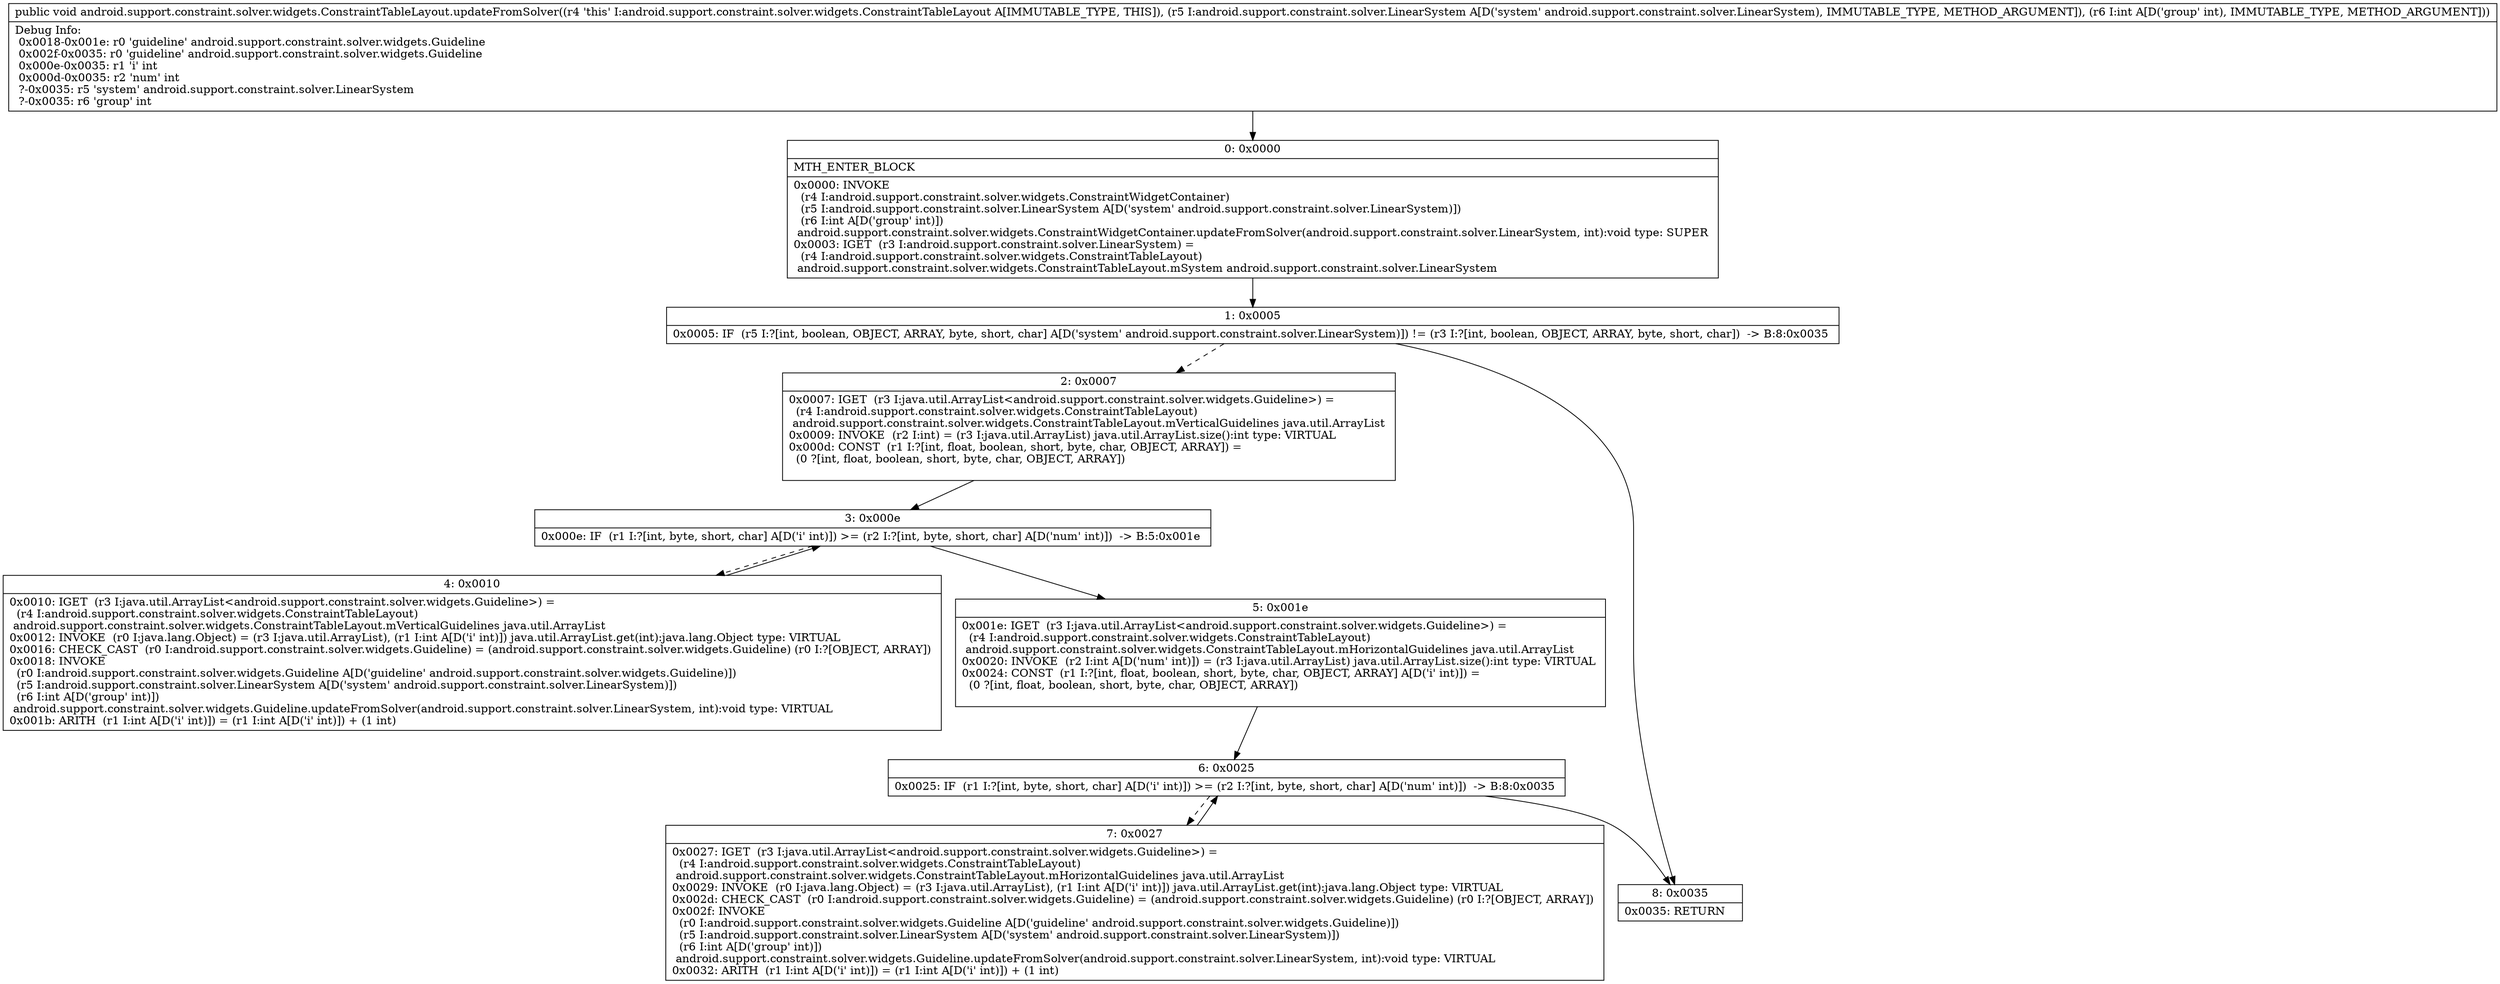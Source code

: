 digraph "CFG forandroid.support.constraint.solver.widgets.ConstraintTableLayout.updateFromSolver(Landroid\/support\/constraint\/solver\/LinearSystem;I)V" {
Node_0 [shape=record,label="{0\:\ 0x0000|MTH_ENTER_BLOCK\l|0x0000: INVOKE  \l  (r4 I:android.support.constraint.solver.widgets.ConstraintWidgetContainer)\l  (r5 I:android.support.constraint.solver.LinearSystem A[D('system' android.support.constraint.solver.LinearSystem)])\l  (r6 I:int A[D('group' int)])\l android.support.constraint.solver.widgets.ConstraintWidgetContainer.updateFromSolver(android.support.constraint.solver.LinearSystem, int):void type: SUPER \l0x0003: IGET  (r3 I:android.support.constraint.solver.LinearSystem) = \l  (r4 I:android.support.constraint.solver.widgets.ConstraintTableLayout)\l android.support.constraint.solver.widgets.ConstraintTableLayout.mSystem android.support.constraint.solver.LinearSystem \l}"];
Node_1 [shape=record,label="{1\:\ 0x0005|0x0005: IF  (r5 I:?[int, boolean, OBJECT, ARRAY, byte, short, char] A[D('system' android.support.constraint.solver.LinearSystem)]) != (r3 I:?[int, boolean, OBJECT, ARRAY, byte, short, char])  \-\> B:8:0x0035 \l}"];
Node_2 [shape=record,label="{2\:\ 0x0007|0x0007: IGET  (r3 I:java.util.ArrayList\<android.support.constraint.solver.widgets.Guideline\>) = \l  (r4 I:android.support.constraint.solver.widgets.ConstraintTableLayout)\l android.support.constraint.solver.widgets.ConstraintTableLayout.mVerticalGuidelines java.util.ArrayList \l0x0009: INVOKE  (r2 I:int) = (r3 I:java.util.ArrayList) java.util.ArrayList.size():int type: VIRTUAL \l0x000d: CONST  (r1 I:?[int, float, boolean, short, byte, char, OBJECT, ARRAY]) = \l  (0 ?[int, float, boolean, short, byte, char, OBJECT, ARRAY])\l \l}"];
Node_3 [shape=record,label="{3\:\ 0x000e|0x000e: IF  (r1 I:?[int, byte, short, char] A[D('i' int)]) \>= (r2 I:?[int, byte, short, char] A[D('num' int)])  \-\> B:5:0x001e \l}"];
Node_4 [shape=record,label="{4\:\ 0x0010|0x0010: IGET  (r3 I:java.util.ArrayList\<android.support.constraint.solver.widgets.Guideline\>) = \l  (r4 I:android.support.constraint.solver.widgets.ConstraintTableLayout)\l android.support.constraint.solver.widgets.ConstraintTableLayout.mVerticalGuidelines java.util.ArrayList \l0x0012: INVOKE  (r0 I:java.lang.Object) = (r3 I:java.util.ArrayList), (r1 I:int A[D('i' int)]) java.util.ArrayList.get(int):java.lang.Object type: VIRTUAL \l0x0016: CHECK_CAST  (r0 I:android.support.constraint.solver.widgets.Guideline) = (android.support.constraint.solver.widgets.Guideline) (r0 I:?[OBJECT, ARRAY]) \l0x0018: INVOKE  \l  (r0 I:android.support.constraint.solver.widgets.Guideline A[D('guideline' android.support.constraint.solver.widgets.Guideline)])\l  (r5 I:android.support.constraint.solver.LinearSystem A[D('system' android.support.constraint.solver.LinearSystem)])\l  (r6 I:int A[D('group' int)])\l android.support.constraint.solver.widgets.Guideline.updateFromSolver(android.support.constraint.solver.LinearSystem, int):void type: VIRTUAL \l0x001b: ARITH  (r1 I:int A[D('i' int)]) = (r1 I:int A[D('i' int)]) + (1 int) \l}"];
Node_5 [shape=record,label="{5\:\ 0x001e|0x001e: IGET  (r3 I:java.util.ArrayList\<android.support.constraint.solver.widgets.Guideline\>) = \l  (r4 I:android.support.constraint.solver.widgets.ConstraintTableLayout)\l android.support.constraint.solver.widgets.ConstraintTableLayout.mHorizontalGuidelines java.util.ArrayList \l0x0020: INVOKE  (r2 I:int A[D('num' int)]) = (r3 I:java.util.ArrayList) java.util.ArrayList.size():int type: VIRTUAL \l0x0024: CONST  (r1 I:?[int, float, boolean, short, byte, char, OBJECT, ARRAY] A[D('i' int)]) = \l  (0 ?[int, float, boolean, short, byte, char, OBJECT, ARRAY])\l \l}"];
Node_6 [shape=record,label="{6\:\ 0x0025|0x0025: IF  (r1 I:?[int, byte, short, char] A[D('i' int)]) \>= (r2 I:?[int, byte, short, char] A[D('num' int)])  \-\> B:8:0x0035 \l}"];
Node_7 [shape=record,label="{7\:\ 0x0027|0x0027: IGET  (r3 I:java.util.ArrayList\<android.support.constraint.solver.widgets.Guideline\>) = \l  (r4 I:android.support.constraint.solver.widgets.ConstraintTableLayout)\l android.support.constraint.solver.widgets.ConstraintTableLayout.mHorizontalGuidelines java.util.ArrayList \l0x0029: INVOKE  (r0 I:java.lang.Object) = (r3 I:java.util.ArrayList), (r1 I:int A[D('i' int)]) java.util.ArrayList.get(int):java.lang.Object type: VIRTUAL \l0x002d: CHECK_CAST  (r0 I:android.support.constraint.solver.widgets.Guideline) = (android.support.constraint.solver.widgets.Guideline) (r0 I:?[OBJECT, ARRAY]) \l0x002f: INVOKE  \l  (r0 I:android.support.constraint.solver.widgets.Guideline A[D('guideline' android.support.constraint.solver.widgets.Guideline)])\l  (r5 I:android.support.constraint.solver.LinearSystem A[D('system' android.support.constraint.solver.LinearSystem)])\l  (r6 I:int A[D('group' int)])\l android.support.constraint.solver.widgets.Guideline.updateFromSolver(android.support.constraint.solver.LinearSystem, int):void type: VIRTUAL \l0x0032: ARITH  (r1 I:int A[D('i' int)]) = (r1 I:int A[D('i' int)]) + (1 int) \l}"];
Node_8 [shape=record,label="{8\:\ 0x0035|0x0035: RETURN   \l}"];
MethodNode[shape=record,label="{public void android.support.constraint.solver.widgets.ConstraintTableLayout.updateFromSolver((r4 'this' I:android.support.constraint.solver.widgets.ConstraintTableLayout A[IMMUTABLE_TYPE, THIS]), (r5 I:android.support.constraint.solver.LinearSystem A[D('system' android.support.constraint.solver.LinearSystem), IMMUTABLE_TYPE, METHOD_ARGUMENT]), (r6 I:int A[D('group' int), IMMUTABLE_TYPE, METHOD_ARGUMENT]))  | Debug Info:\l  0x0018\-0x001e: r0 'guideline' android.support.constraint.solver.widgets.Guideline\l  0x002f\-0x0035: r0 'guideline' android.support.constraint.solver.widgets.Guideline\l  0x000e\-0x0035: r1 'i' int\l  0x000d\-0x0035: r2 'num' int\l  ?\-0x0035: r5 'system' android.support.constraint.solver.LinearSystem\l  ?\-0x0035: r6 'group' int\l}"];
MethodNode -> Node_0;
Node_0 -> Node_1;
Node_1 -> Node_2[style=dashed];
Node_1 -> Node_8;
Node_2 -> Node_3;
Node_3 -> Node_4[style=dashed];
Node_3 -> Node_5;
Node_4 -> Node_3;
Node_5 -> Node_6;
Node_6 -> Node_7[style=dashed];
Node_6 -> Node_8;
Node_7 -> Node_6;
}

